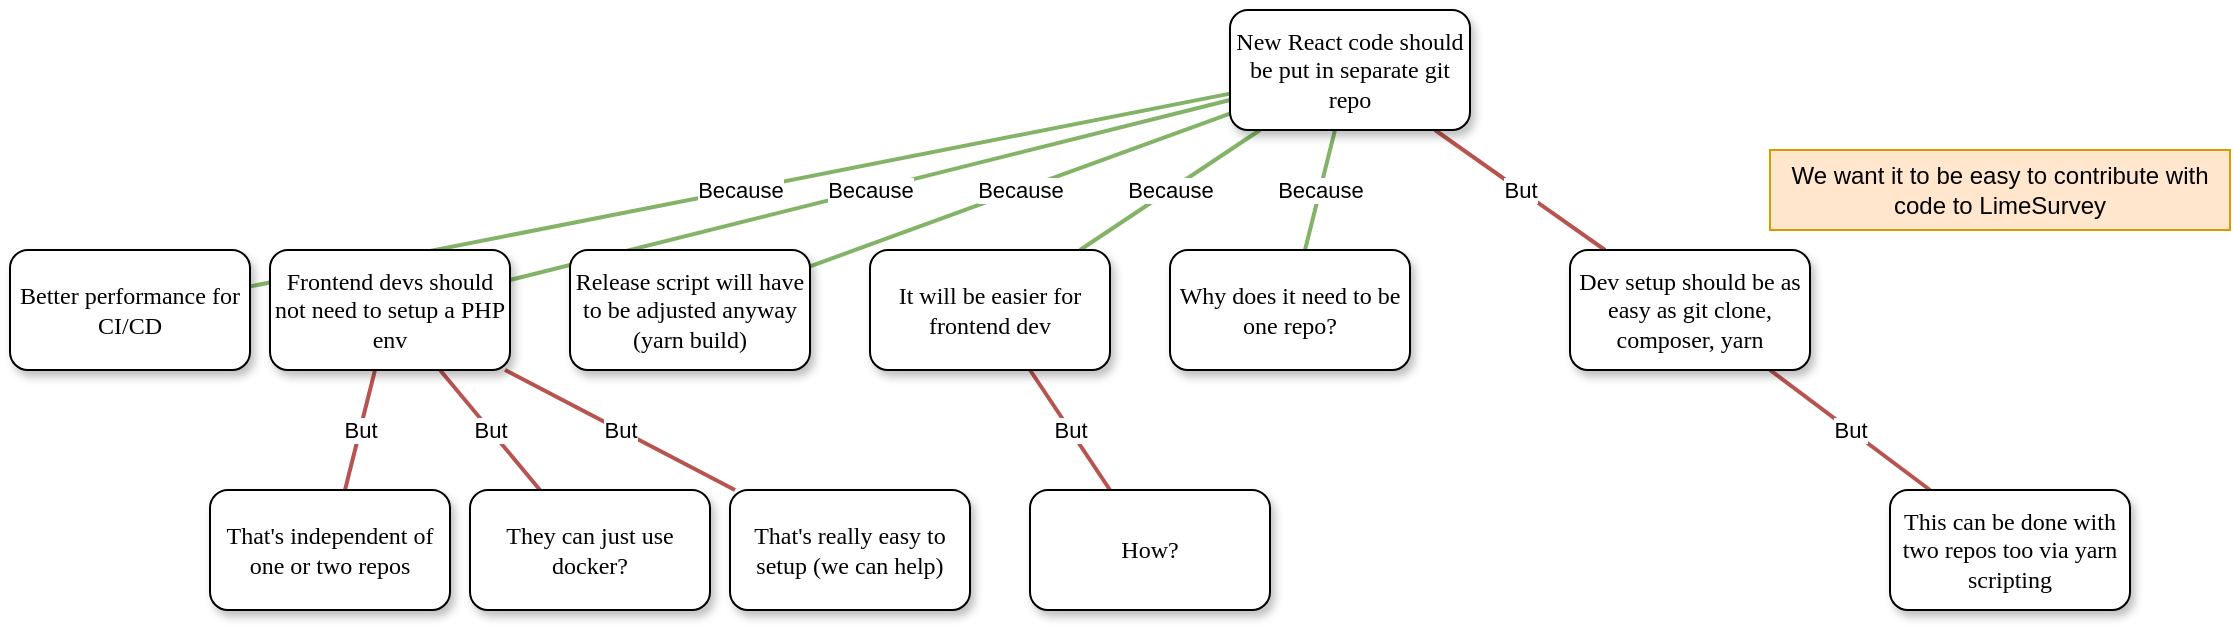 <mxfile version="20.5.3" type="github">
  <diagram name="Page-1" id="10a91c8b-09ff-31b1-d368-03940ed4cc9e">
    <mxGraphModel dx="1126" dy="598" grid="1" gridSize="10" guides="1" tooltips="1" connect="1" arrows="1" fold="1" page="1" pageScale="1" pageWidth="1100" pageHeight="850" background="none" math="0" shadow="0">
      <root>
        <mxCell id="0" />
        <mxCell id="1" parent="0" />
        <mxCell id="bJKwxyFEZqVPCXt8myTn-4" value="But" style="edgeStyle=none;rounded=0;orthogonalLoop=1;jettySize=auto;html=1;endArrow=none;endFill=0;strokeWidth=2;fillColor=#f8cecc;strokeColor=#b85450;" parent="1" source="62893188c0fa7362-1" target="62893188c0fa7362-3" edge="1">
          <mxGeometry relative="1" as="geometry">
            <mxPoint x="810" y="80" as="targetPoint" />
          </mxGeometry>
        </mxCell>
        <mxCell id="bJKwxyFEZqVPCXt8myTn-6" value="Because" style="edgeStyle=none;rounded=0;orthogonalLoop=1;jettySize=auto;html=1;endArrow=none;endFill=0;strokeWidth=2;fillColor=#d5e8d4;strokeColor=#82b366;" parent="1" source="62893188c0fa7362-1" target="62893188c0fa7362-2" edge="1">
          <mxGeometry relative="1" as="geometry">
            <mxPoint x="530" y="80" as="targetPoint" />
          </mxGeometry>
        </mxCell>
        <mxCell id="YuJeHsp3bGGNzzMNZF0G-3" value="Because" style="rounded=0;orthogonalLoop=1;jettySize=auto;html=1;endArrow=none;endFill=0;fillColor=#d5e8d4;strokeColor=#82b366;strokeWidth=2;" parent="1" source="62893188c0fa7362-1" target="YuJeHsp3bGGNzzMNZF0G-2" edge="1">
          <mxGeometry relative="1" as="geometry" />
        </mxCell>
        <mxCell id="YuJeHsp3bGGNzzMNZF0G-8" value="Because" style="edgeStyle=none;rounded=0;orthogonalLoop=1;jettySize=auto;html=1;endArrow=none;endFill=0;strokeWidth=2;fillColor=#d5e8d4;strokeColor=#82b366;" parent="1" source="62893188c0fa7362-1" target="YuJeHsp3bGGNzzMNZF0G-7" edge="1">
          <mxGeometry relative="1" as="geometry" />
        </mxCell>
        <mxCell id="IcbQRTd9R0Xic-vOwV1Q-2" value="Because" style="rounded=0;orthogonalLoop=1;jettySize=auto;html=1;fillColor=#d5e8d4;strokeColor=#82b366;endArrow=none;endFill=0;strokeWidth=2;" edge="1" parent="1" source="62893188c0fa7362-1" target="IcbQRTd9R0Xic-vOwV1Q-1">
          <mxGeometry relative="1" as="geometry" />
        </mxCell>
        <mxCell id="IcbQRTd9R0Xic-vOwV1Q-4" value="Because" style="edgeStyle=none;rounded=0;orthogonalLoop=1;jettySize=auto;html=1;endArrow=none;endFill=0;fillColor=#d5e8d4;strokeColor=#82b366;strokeWidth=2;" edge="1" parent="1" source="62893188c0fa7362-1" target="IcbQRTd9R0Xic-vOwV1Q-3">
          <mxGeometry relative="1" as="geometry" />
        </mxCell>
        <mxCell id="62893188c0fa7362-1" value="New React code should be put in separate git repo" style="whiteSpace=wrap;html=1;rounded=1;shadow=1;labelBackgroundColor=none;strokeWidth=1;fontFamily=Verdana;fontSize=12;align=center;" parent="1" vertex="1">
          <mxGeometry x="610" y="50" width="120" height="60" as="geometry" />
        </mxCell>
        <mxCell id="YuJeHsp3bGGNzzMNZF0G-6" value="But" style="edgeStyle=none;rounded=0;orthogonalLoop=1;jettySize=auto;html=1;endArrow=none;endFill=0;strokeWidth=2;fillColor=#f8cecc;strokeColor=#b85450;" parent="1" source="62893188c0fa7362-2" target="YuJeHsp3bGGNzzMNZF0G-5" edge="1">
          <mxGeometry relative="1" as="geometry" />
        </mxCell>
        <mxCell id="62893188c0fa7362-2" value="It will be easier for frontend dev" style="whiteSpace=wrap;html=1;rounded=1;shadow=1;labelBackgroundColor=none;strokeWidth=1;fontFamily=Verdana;fontSize=12;align=center;" parent="1" vertex="1">
          <mxGeometry x="430" y="170" width="120" height="60" as="geometry" />
        </mxCell>
        <mxCell id="bJKwxyFEZqVPCXt8myTn-2" value="But" style="rounded=0;orthogonalLoop=1;jettySize=auto;html=1;strokeWidth=2;endArrow=none;endFill=0;fillColor=#f8cecc;strokeColor=#b85450;" parent="1" source="62893188c0fa7362-3" target="bJKwxyFEZqVPCXt8myTn-1" edge="1">
          <mxGeometry relative="1" as="geometry" />
        </mxCell>
        <mxCell id="62893188c0fa7362-3" value="Dev setup should be as easy as git clone, composer, yarn" style="whiteSpace=wrap;html=1;rounded=1;shadow=1;labelBackgroundColor=none;strokeWidth=1;fontFamily=Verdana;fontSize=12;align=center;" parent="1" vertex="1">
          <mxGeometry x="780" y="170" width="120" height="60" as="geometry" />
        </mxCell>
        <mxCell id="bJKwxyFEZqVPCXt8myTn-1" value="This can be done with two repos too via yarn scripting" style="whiteSpace=wrap;html=1;rounded=1;shadow=1;labelBackgroundColor=none;strokeWidth=1;fontFamily=Verdana;fontSize=12;align=center;" parent="1" vertex="1">
          <mxGeometry x="940" y="290" width="120" height="60" as="geometry" />
        </mxCell>
        <mxCell id="YuJeHsp3bGGNzzMNZF0G-2" value="Release script will have to be adjusted anyway (yarn build)" style="whiteSpace=wrap;html=1;rounded=1;shadow=1;labelBackgroundColor=none;strokeWidth=1;fontFamily=Verdana;fontSize=12;align=center;" parent="1" vertex="1">
          <mxGeometry x="280" y="170" width="120" height="60" as="geometry" />
        </mxCell>
        <mxCell id="YuJeHsp3bGGNzzMNZF0G-4" value="We want it to be easy to contribute with code to LimeSurvey" style="text;html=1;strokeColor=#d79b00;fillColor=#ffe6cc;align=center;verticalAlign=middle;whiteSpace=wrap;rounded=0;" parent="1" vertex="1">
          <mxGeometry x="880" y="120" width="230" height="40" as="geometry" />
        </mxCell>
        <mxCell id="YuJeHsp3bGGNzzMNZF0G-5" value="How?" style="whiteSpace=wrap;html=1;rounded=1;shadow=1;labelBackgroundColor=none;strokeWidth=1;fontFamily=Verdana;fontSize=12;align=center;" parent="1" vertex="1">
          <mxGeometry x="510" y="290" width="120" height="60" as="geometry" />
        </mxCell>
        <mxCell id="YuJeHsp3bGGNzzMNZF0G-10" value="But" style="edgeStyle=none;rounded=0;orthogonalLoop=1;jettySize=auto;html=1;endArrow=none;endFill=0;strokeWidth=2;fillColor=#f8cecc;strokeColor=#b85450;" parent="1" source="YuJeHsp3bGGNzzMNZF0G-7" target="YuJeHsp3bGGNzzMNZF0G-9" edge="1">
          <mxGeometry relative="1" as="geometry" />
        </mxCell>
        <mxCell id="YuJeHsp3bGGNzzMNZF0G-12" value="But" style="edgeStyle=none;rounded=0;orthogonalLoop=1;jettySize=auto;html=1;endArrow=none;endFill=0;strokeWidth=2;fillColor=#f8cecc;strokeColor=#b85450;" parent="1" source="YuJeHsp3bGGNzzMNZF0G-7" target="YuJeHsp3bGGNzzMNZF0G-11" edge="1">
          <mxGeometry relative="1" as="geometry" />
        </mxCell>
        <mxCell id="YuJeHsp3bGGNzzMNZF0G-14" value="But" style="edgeStyle=none;rounded=0;orthogonalLoop=1;jettySize=auto;html=1;endArrow=none;endFill=0;strokeWidth=2;fillColor=#f8cecc;strokeColor=#b85450;" parent="1" source="YuJeHsp3bGGNzzMNZF0G-7" target="YuJeHsp3bGGNzzMNZF0G-13" edge="1">
          <mxGeometry relative="1" as="geometry" />
        </mxCell>
        <mxCell id="YuJeHsp3bGGNzzMNZF0G-7" value="Frontend devs should not need to setup a PHP env" style="whiteSpace=wrap;html=1;rounded=1;shadow=1;labelBackgroundColor=none;strokeWidth=1;fontFamily=Verdana;fontSize=12;align=center;" parent="1" vertex="1">
          <mxGeometry x="130" y="170" width="120" height="60" as="geometry" />
        </mxCell>
        <mxCell id="YuJeHsp3bGGNzzMNZF0G-9" value="They can just use docker?" style="whiteSpace=wrap;html=1;rounded=1;shadow=1;labelBackgroundColor=none;strokeWidth=1;fontFamily=Verdana;fontSize=12;align=center;" parent="1" vertex="1">
          <mxGeometry x="230" y="290" width="120" height="60" as="geometry" />
        </mxCell>
        <mxCell id="YuJeHsp3bGGNzzMNZF0G-11" value="That&#39;s really easy to setup (we can help)" style="whiteSpace=wrap;html=1;rounded=1;shadow=1;labelBackgroundColor=none;strokeWidth=1;fontFamily=Verdana;fontSize=12;align=center;" parent="1" vertex="1">
          <mxGeometry x="360" y="290" width="120" height="60" as="geometry" />
        </mxCell>
        <mxCell id="YuJeHsp3bGGNzzMNZF0G-13" value="That&#39;s independent of one or two repos" style="whiteSpace=wrap;html=1;rounded=1;shadow=1;labelBackgroundColor=none;strokeWidth=1;fontFamily=Verdana;fontSize=12;align=center;" parent="1" vertex="1">
          <mxGeometry x="100" y="290" width="120" height="60" as="geometry" />
        </mxCell>
        <mxCell id="IcbQRTd9R0Xic-vOwV1Q-1" value="Why does it need to be one repo?" style="whiteSpace=wrap;html=1;rounded=1;shadow=1;labelBackgroundColor=none;strokeWidth=1;fontFamily=Verdana;fontSize=12;align=center;" vertex="1" parent="1">
          <mxGeometry x="580" y="170" width="120" height="60" as="geometry" />
        </mxCell>
        <mxCell id="IcbQRTd9R0Xic-vOwV1Q-3" value="Better performance for CI/CD" style="whiteSpace=wrap;html=1;rounded=1;shadow=1;labelBackgroundColor=none;strokeWidth=1;fontFamily=Verdana;fontSize=12;align=center;" vertex="1" parent="1">
          <mxGeometry y="170" width="120" height="60" as="geometry" />
        </mxCell>
      </root>
    </mxGraphModel>
  </diagram>
</mxfile>
